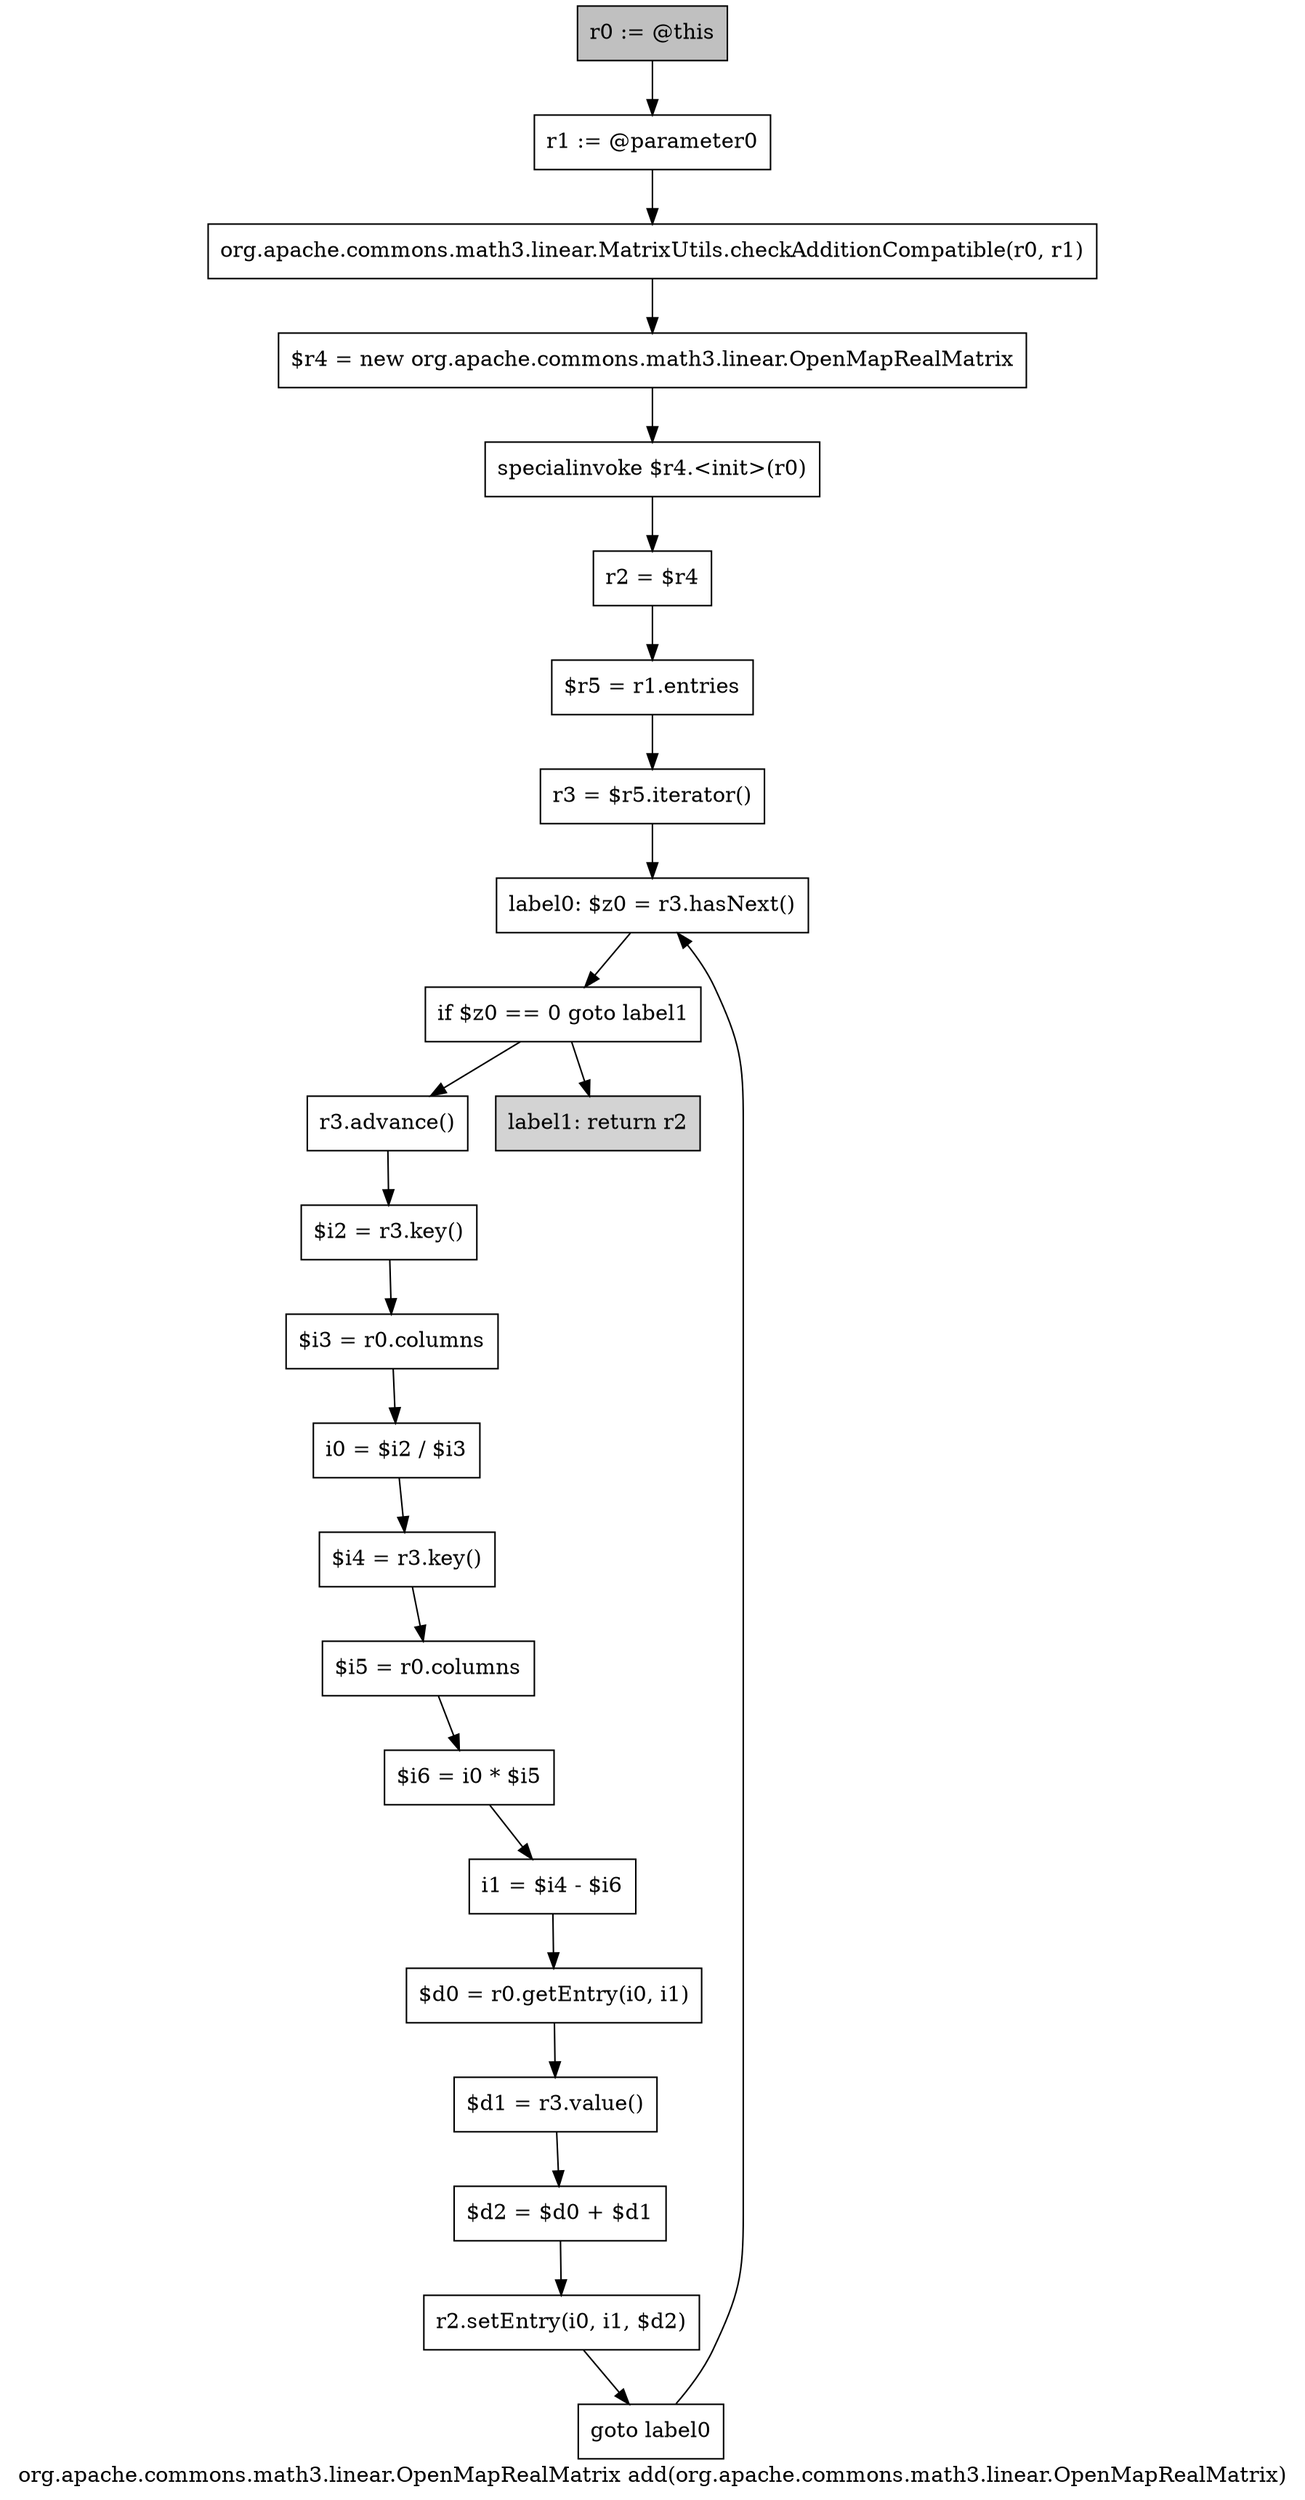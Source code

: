 digraph "org.apache.commons.math3.linear.OpenMapRealMatrix add(org.apache.commons.math3.linear.OpenMapRealMatrix)" {
    label="org.apache.commons.math3.linear.OpenMapRealMatrix add(org.apache.commons.math3.linear.OpenMapRealMatrix)";
    node [shape=box];
    "0" [style=filled,fillcolor=gray,label="r0 := @this",];
    "1" [label="r1 := @parameter0",];
    "0"->"1";
    "2" [label="org.apache.commons.math3.linear.MatrixUtils.checkAdditionCompatible(r0, r1)",];
    "1"->"2";
    "3" [label="$r4 = new org.apache.commons.math3.linear.OpenMapRealMatrix",];
    "2"->"3";
    "4" [label="specialinvoke $r4.<init>(r0)",];
    "3"->"4";
    "5" [label="r2 = $r4",];
    "4"->"5";
    "6" [label="$r5 = r1.entries",];
    "5"->"6";
    "7" [label="r3 = $r5.iterator()",];
    "6"->"7";
    "8" [label="label0: $z0 = r3.hasNext()",];
    "7"->"8";
    "9" [label="if $z0 == 0 goto label1",];
    "8"->"9";
    "10" [label="r3.advance()",];
    "9"->"10";
    "23" [style=filled,fillcolor=lightgray,label="label1: return r2",];
    "9"->"23";
    "11" [label="$i2 = r3.key()",];
    "10"->"11";
    "12" [label="$i3 = r0.columns",];
    "11"->"12";
    "13" [label="i0 = $i2 / $i3",];
    "12"->"13";
    "14" [label="$i4 = r3.key()",];
    "13"->"14";
    "15" [label="$i5 = r0.columns",];
    "14"->"15";
    "16" [label="$i6 = i0 * $i5",];
    "15"->"16";
    "17" [label="i1 = $i4 - $i6",];
    "16"->"17";
    "18" [label="$d0 = r0.getEntry(i0, i1)",];
    "17"->"18";
    "19" [label="$d1 = r3.value()",];
    "18"->"19";
    "20" [label="$d2 = $d0 + $d1",];
    "19"->"20";
    "21" [label="r2.setEntry(i0, i1, $d2)",];
    "20"->"21";
    "22" [label="goto label0",];
    "21"->"22";
    "22"->"8";
}
